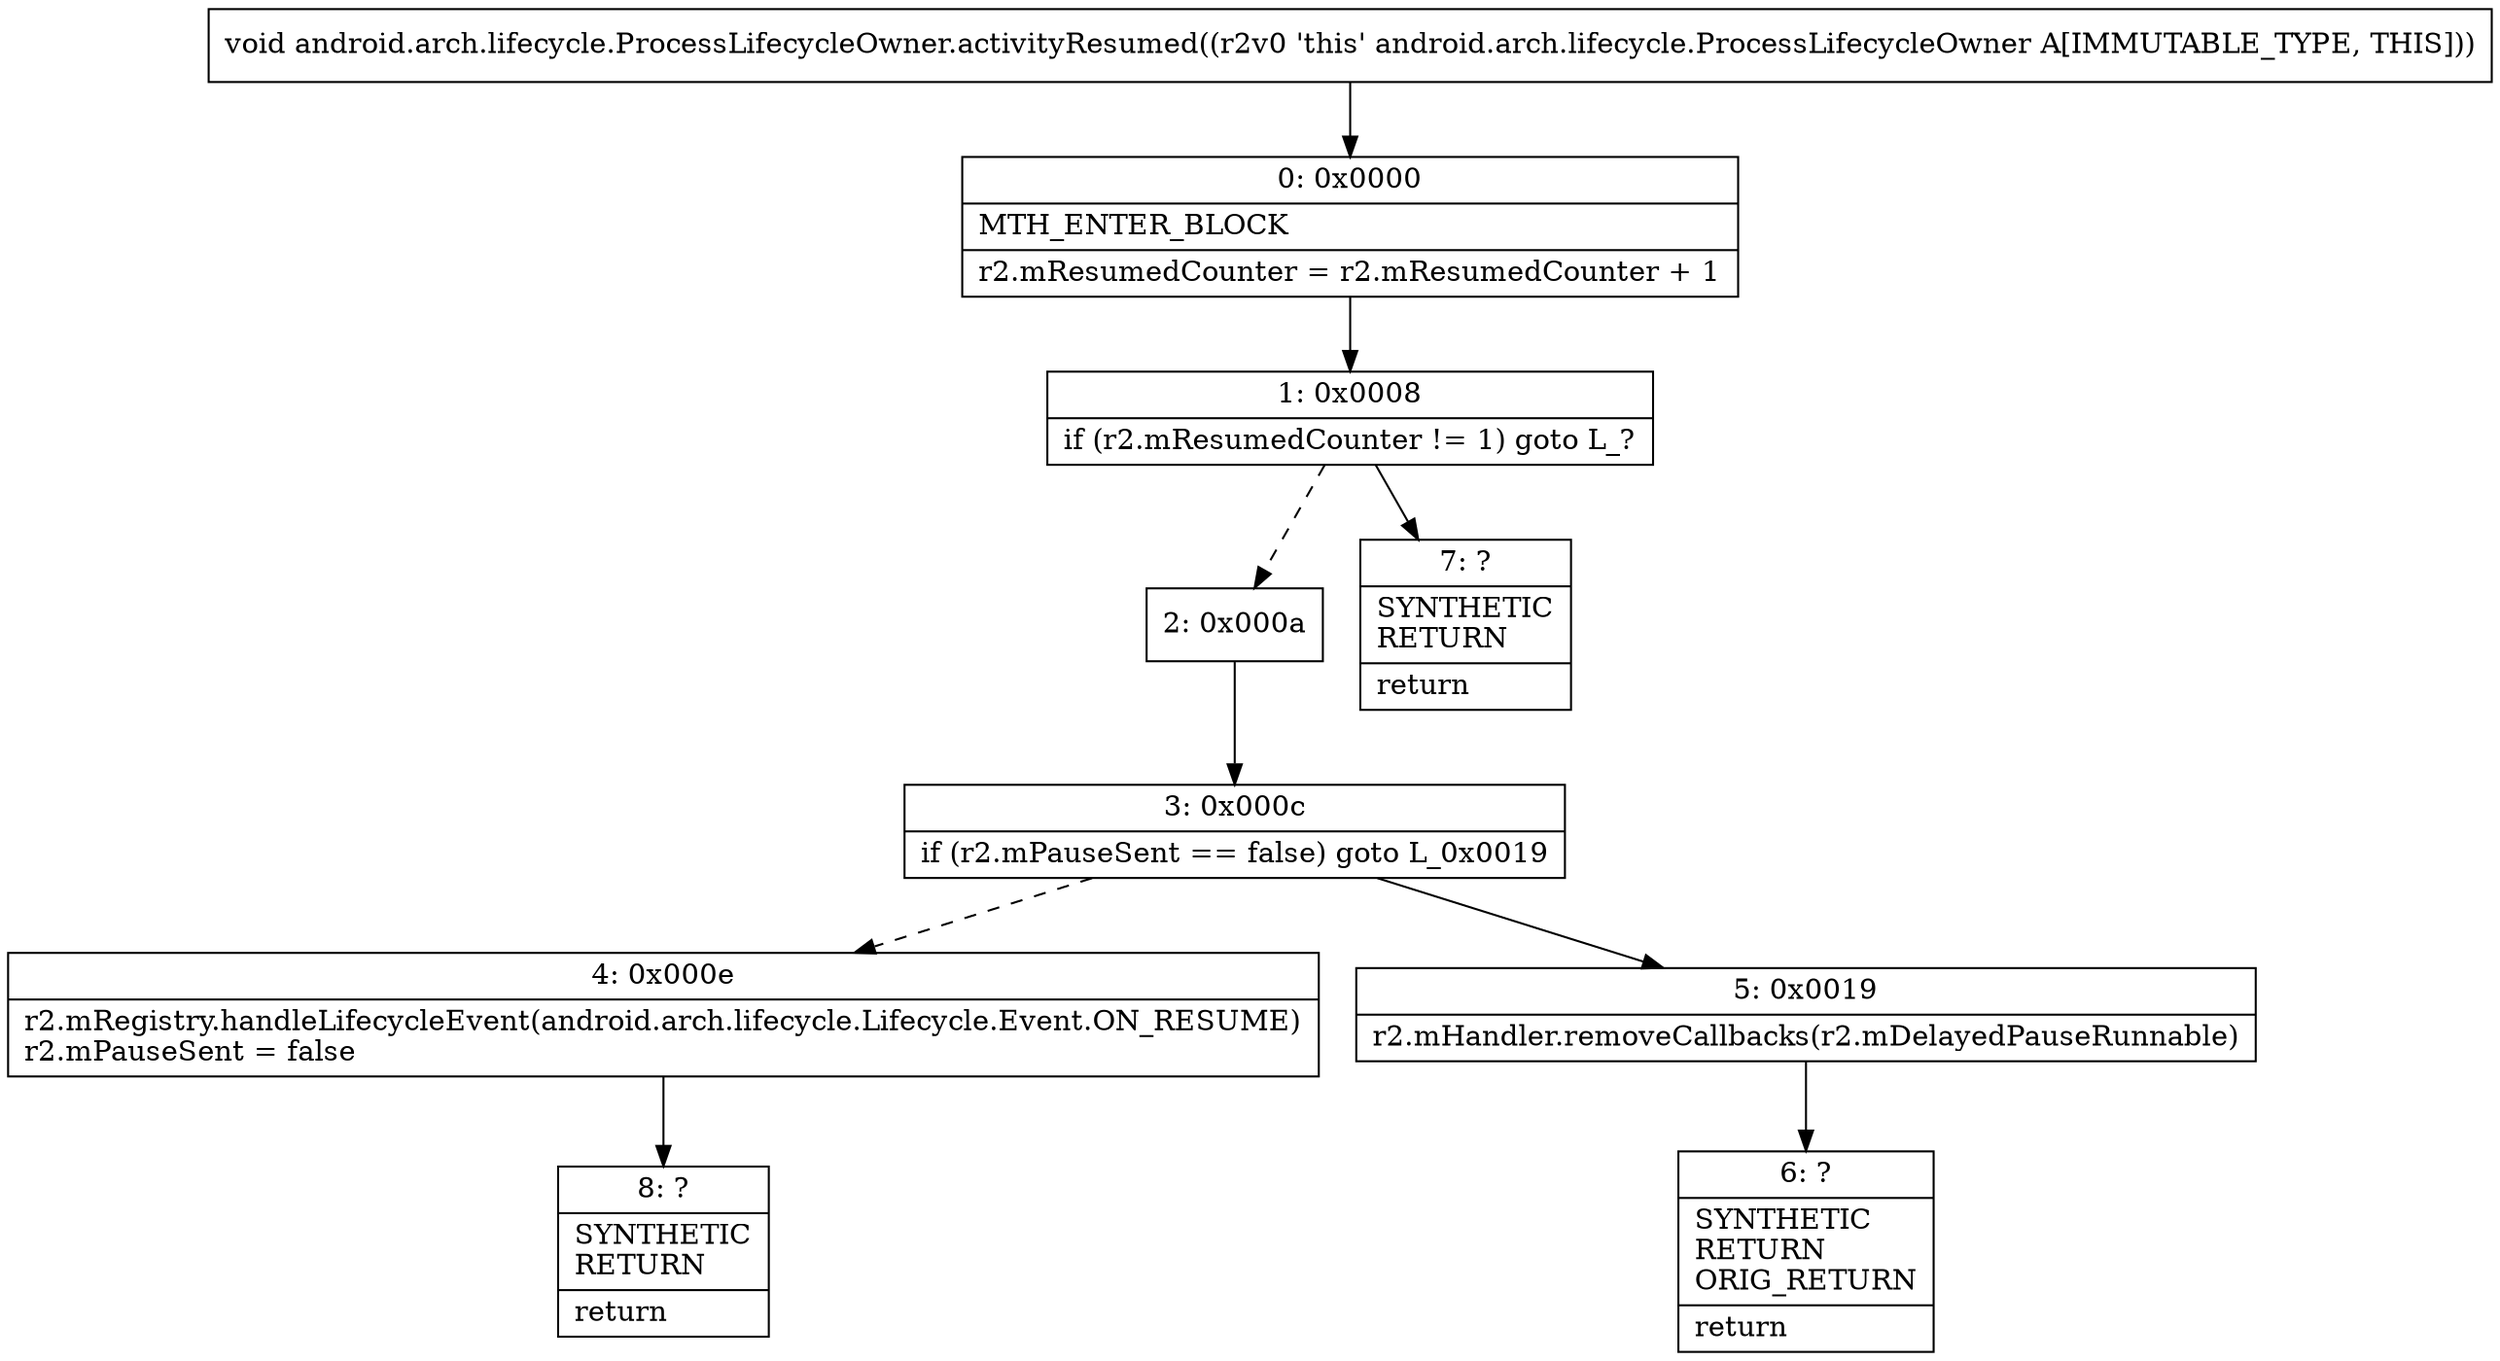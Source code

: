 digraph "CFG forandroid.arch.lifecycle.ProcessLifecycleOwner.activityResumed()V" {
Node_0 [shape=record,label="{0\:\ 0x0000|MTH_ENTER_BLOCK\l|r2.mResumedCounter = r2.mResumedCounter + 1\l}"];
Node_1 [shape=record,label="{1\:\ 0x0008|if (r2.mResumedCounter != 1) goto L_?\l}"];
Node_2 [shape=record,label="{2\:\ 0x000a}"];
Node_3 [shape=record,label="{3\:\ 0x000c|if (r2.mPauseSent == false) goto L_0x0019\l}"];
Node_4 [shape=record,label="{4\:\ 0x000e|r2.mRegistry.handleLifecycleEvent(android.arch.lifecycle.Lifecycle.Event.ON_RESUME)\lr2.mPauseSent = false\l}"];
Node_5 [shape=record,label="{5\:\ 0x0019|r2.mHandler.removeCallbacks(r2.mDelayedPauseRunnable)\l}"];
Node_6 [shape=record,label="{6\:\ ?|SYNTHETIC\lRETURN\lORIG_RETURN\l|return\l}"];
Node_7 [shape=record,label="{7\:\ ?|SYNTHETIC\lRETURN\l|return\l}"];
Node_8 [shape=record,label="{8\:\ ?|SYNTHETIC\lRETURN\l|return\l}"];
MethodNode[shape=record,label="{void android.arch.lifecycle.ProcessLifecycleOwner.activityResumed((r2v0 'this' android.arch.lifecycle.ProcessLifecycleOwner A[IMMUTABLE_TYPE, THIS])) }"];
MethodNode -> Node_0;
Node_0 -> Node_1;
Node_1 -> Node_2[style=dashed];
Node_1 -> Node_7;
Node_2 -> Node_3;
Node_3 -> Node_4[style=dashed];
Node_3 -> Node_5;
Node_4 -> Node_8;
Node_5 -> Node_6;
}

